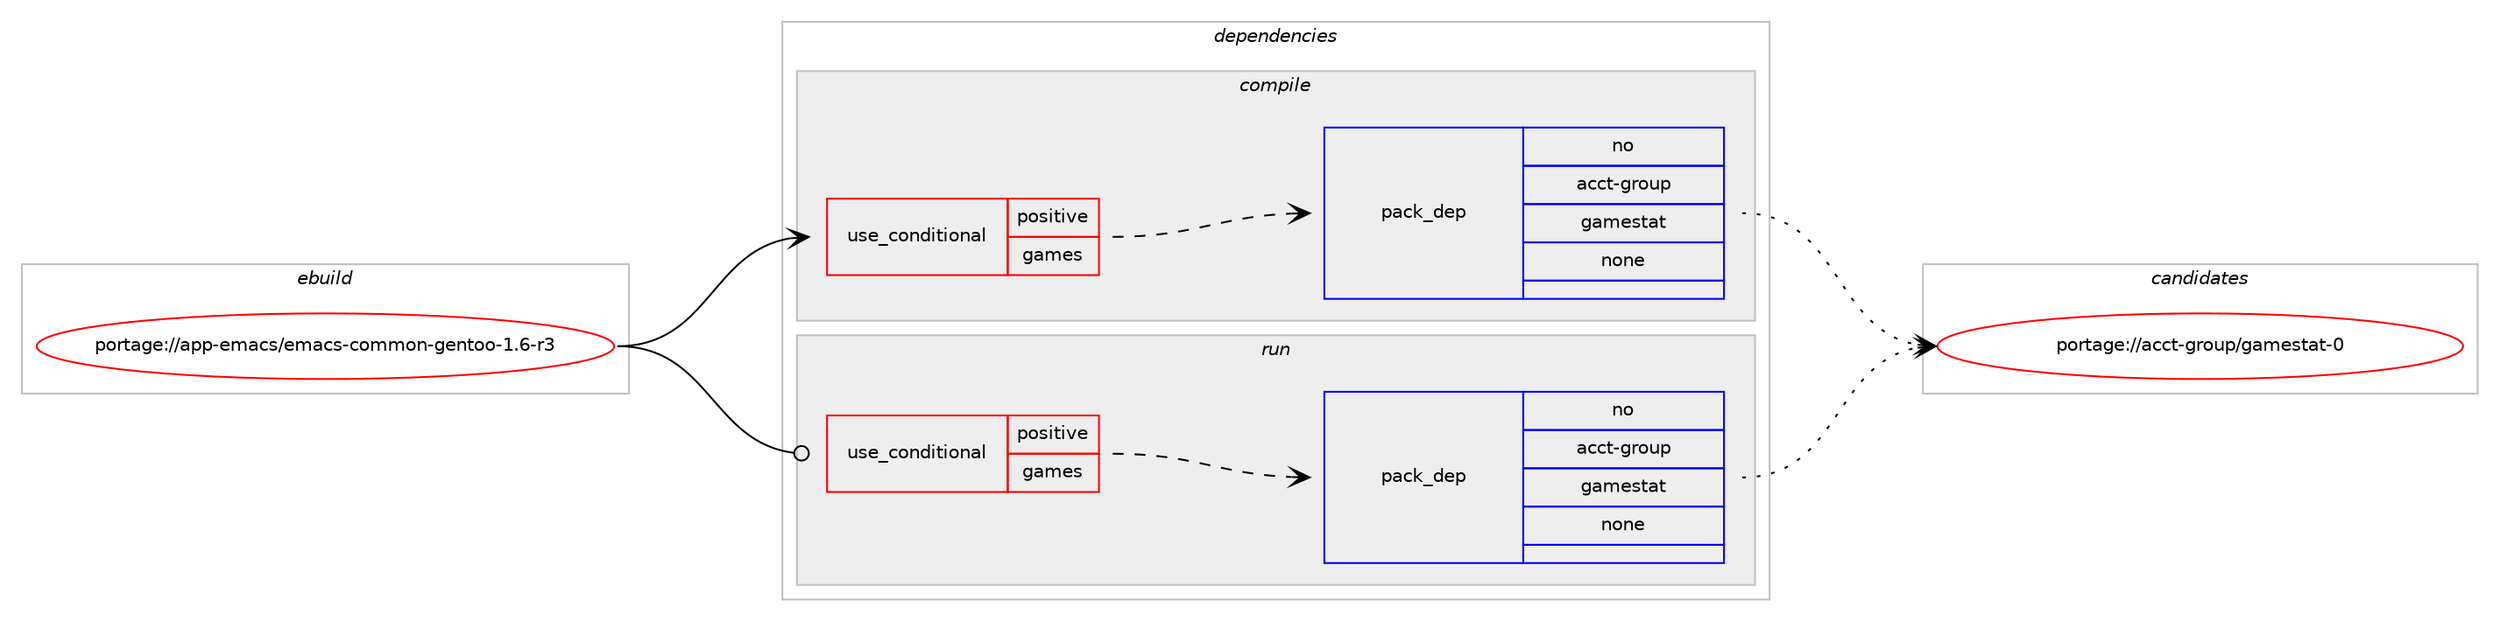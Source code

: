 digraph prolog {

# *************
# Graph options
# *************

newrank=true;
concentrate=true;
compound=true;
graph [rankdir=LR,fontname=Helvetica,fontsize=10,ranksep=1.5];#, ranksep=2.5, nodesep=0.2];
edge  [arrowhead=vee];
node  [fontname=Helvetica,fontsize=10];

# **********
# The ebuild
# **********

subgraph cluster_leftcol {
color=gray;
label=<<i>ebuild</i>>;
id [label="portage://app-emacs/emacs-common-gentoo-1.6-r3", color=red, width=4, href="../app-emacs/emacs-common-gentoo-1.6-r3.svg"];
}

# ****************
# The dependencies
# ****************

subgraph cluster_midcol {
color=gray;
label=<<i>dependencies</i>>;
subgraph cluster_compile {
fillcolor="#eeeeee";
style=filled;
label=<<i>compile</i>>;
subgraph cond149258 {
dependency634148 [label=<<TABLE BORDER="0" CELLBORDER="1" CELLSPACING="0" CELLPADDING="4"><TR><TD ROWSPAN="3" CELLPADDING="10">use_conditional</TD></TR><TR><TD>positive</TD></TR><TR><TD>games</TD></TR></TABLE>>, shape=none, color=red];
subgraph pack476477 {
dependency634149 [label=<<TABLE BORDER="0" CELLBORDER="1" CELLSPACING="0" CELLPADDING="4" WIDTH="220"><TR><TD ROWSPAN="6" CELLPADDING="30">pack_dep</TD></TR><TR><TD WIDTH="110">no</TD></TR><TR><TD>acct-group</TD></TR><TR><TD>gamestat</TD></TR><TR><TD>none</TD></TR><TR><TD></TD></TR></TABLE>>, shape=none, color=blue];
}
dependency634148:e -> dependency634149:w [weight=20,style="dashed",arrowhead="vee"];
}
id:e -> dependency634148:w [weight=20,style="solid",arrowhead="vee"];
}
subgraph cluster_compileandrun {
fillcolor="#eeeeee";
style=filled;
label=<<i>compile and run</i>>;
}
subgraph cluster_run {
fillcolor="#eeeeee";
style=filled;
label=<<i>run</i>>;
subgraph cond149259 {
dependency634150 [label=<<TABLE BORDER="0" CELLBORDER="1" CELLSPACING="0" CELLPADDING="4"><TR><TD ROWSPAN="3" CELLPADDING="10">use_conditional</TD></TR><TR><TD>positive</TD></TR><TR><TD>games</TD></TR></TABLE>>, shape=none, color=red];
subgraph pack476478 {
dependency634151 [label=<<TABLE BORDER="0" CELLBORDER="1" CELLSPACING="0" CELLPADDING="4" WIDTH="220"><TR><TD ROWSPAN="6" CELLPADDING="30">pack_dep</TD></TR><TR><TD WIDTH="110">no</TD></TR><TR><TD>acct-group</TD></TR><TR><TD>gamestat</TD></TR><TR><TD>none</TD></TR><TR><TD></TD></TR></TABLE>>, shape=none, color=blue];
}
dependency634150:e -> dependency634151:w [weight=20,style="dashed",arrowhead="vee"];
}
id:e -> dependency634150:w [weight=20,style="solid",arrowhead="odot"];
}
}

# **************
# The candidates
# **************

subgraph cluster_choices {
rank=same;
color=gray;
label=<<i>candidates</i>>;

subgraph choice476477 {
color=black;
nodesep=1;
choice979999116451031141111171124710397109101115116971164548 [label="portage://acct-group/gamestat-0", color=red, width=4,href="../acct-group/gamestat-0.svg"];
dependency634149:e -> choice979999116451031141111171124710397109101115116971164548:w [style=dotted,weight="100"];
}
subgraph choice476478 {
color=black;
nodesep=1;
choice979999116451031141111171124710397109101115116971164548 [label="portage://acct-group/gamestat-0", color=red, width=4,href="../acct-group/gamestat-0.svg"];
dependency634151:e -> choice979999116451031141111171124710397109101115116971164548:w [style=dotted,weight="100"];
}
}

}
